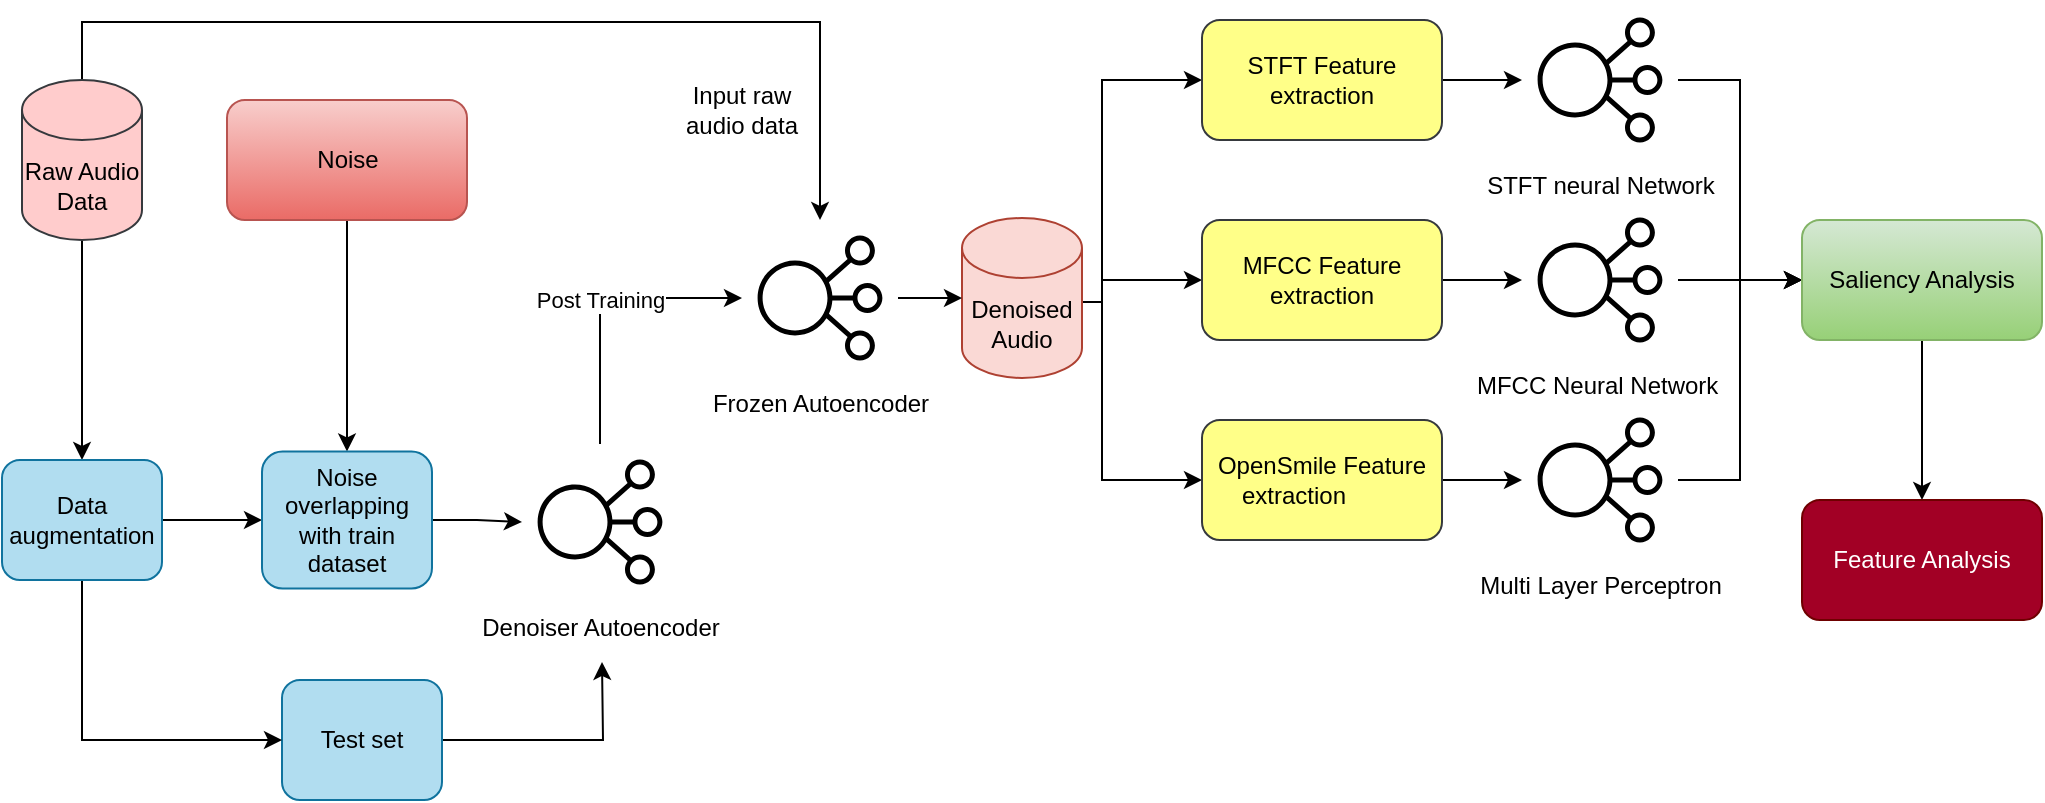 <mxfile version="21.5.2" type="device">
  <diagram name="Page-1" id="onQ6dksHgOtsEhzx2_aD">
    <mxGraphModel dx="1050" dy="491" grid="1" gridSize="10" guides="1" tooltips="1" connect="1" arrows="0" fold="1" page="1" pageScale="1" pageWidth="827" pageHeight="1169" math="0" shadow="0">
      <root>
        <mxCell id="0" />
        <mxCell id="1" parent="0" />
        <mxCell id="IbHBgF9U_nKuRBhnMwBe-21" style="edgeStyle=orthogonalEdgeStyle;rounded=0;orthogonalLoop=1;jettySize=auto;html=1;" edge="1" parent="1" source="IbHBgF9U_nKuRBhnMwBe-1">
          <mxGeometry relative="1" as="geometry">
            <mxPoint x="350" y="350" as="targetPoint" />
          </mxGeometry>
        </mxCell>
        <mxCell id="IbHBgF9U_nKuRBhnMwBe-1" value="Test set" style="rounded=1;whiteSpace=wrap;html=1;fillColor=#b1ddf0;strokeColor=#10739e;" vertex="1" parent="1">
          <mxGeometry x="190" y="359" width="80" height="60" as="geometry" />
        </mxCell>
        <mxCell id="IbHBgF9U_nKuRBhnMwBe-11" style="edgeStyle=orthogonalEdgeStyle;rounded=0;orthogonalLoop=1;jettySize=auto;html=1;exitX=1;exitY=0.5;exitDx=0;exitDy=0;" edge="1" parent="1" source="IbHBgF9U_nKuRBhnMwBe-49" target="IbHBgF9U_nKuRBhnMwBe-10">
          <mxGeometry relative="1" as="geometry">
            <mxPoint x="120" y="280" as="sourcePoint" />
          </mxGeometry>
        </mxCell>
        <mxCell id="IbHBgF9U_nKuRBhnMwBe-20" style="edgeStyle=orthogonalEdgeStyle;rounded=0;orthogonalLoop=1;jettySize=auto;html=1;entryX=0;entryY=0.5;entryDx=0;entryDy=0;exitX=0.5;exitY=1;exitDx=0;exitDy=0;" edge="1" parent="1" source="IbHBgF9U_nKuRBhnMwBe-49" target="IbHBgF9U_nKuRBhnMwBe-1">
          <mxGeometry relative="1" as="geometry">
            <mxPoint x="90" y="320" as="sourcePoint" />
            <Array as="points">
              <mxPoint x="90" y="305" />
              <mxPoint x="90" y="389" />
            </Array>
          </mxGeometry>
        </mxCell>
        <mxCell id="IbHBgF9U_nKuRBhnMwBe-5" value="Denoiser Autoencoder" style="sketch=0;points=[[0,0,0],[0.25,0,0],[0.5,0,0],[0.75,0,0],[1,0,0],[0,1,0],[0.25,1,0],[0.5,1,0],[0.75,1,0],[1,1,0],[0,0.25,0],[0,0.5,0],[0,0.75,0],[1,0.25,0],[1,0.5,0],[1,0.75,0]];outlineConnect=0;fontColor=#000000;gradientColor=none;gradientDirection=north;fillColor=none;strokeColor=#000000;dashed=0;verticalLabelPosition=bottom;verticalAlign=top;align=center;html=1;fontSize=12;fontStyle=0;aspect=fixed;shape=mxgraph.aws4.resourceIcon;resIcon=mxgraph.aws4.elastic_load_balancing;" vertex="1" parent="1">
          <mxGeometry x="310" y="241" width="78" height="78" as="geometry" />
        </mxCell>
        <mxCell id="IbHBgF9U_nKuRBhnMwBe-12" style="edgeStyle=orthogonalEdgeStyle;rounded=0;orthogonalLoop=1;jettySize=auto;html=1;entryX=0.5;entryY=0;entryDx=0;entryDy=0;" edge="1" parent="1" source="IbHBgF9U_nKuRBhnMwBe-8" target="IbHBgF9U_nKuRBhnMwBe-10">
          <mxGeometry relative="1" as="geometry" />
        </mxCell>
        <mxCell id="IbHBgF9U_nKuRBhnMwBe-8" value="Noise" style="rounded=1;whiteSpace=wrap;html=1;fillColor=#f8cecc;gradientColor=#ea6b66;strokeColor=#b85450;" vertex="1" parent="1">
          <mxGeometry x="162.5" y="69" width="120" height="60" as="geometry" />
        </mxCell>
        <mxCell id="IbHBgF9U_nKuRBhnMwBe-16" style="edgeStyle=orthogonalEdgeStyle;rounded=0;orthogonalLoop=1;jettySize=auto;html=1;entryX=0;entryY=0.5;entryDx=0;entryDy=0;entryPerimeter=0;" edge="1" parent="1" source="IbHBgF9U_nKuRBhnMwBe-10" target="IbHBgF9U_nKuRBhnMwBe-5">
          <mxGeometry relative="1" as="geometry" />
        </mxCell>
        <mxCell id="IbHBgF9U_nKuRBhnMwBe-10" value="Noise overlapping with train dataset" style="rounded=1;whiteSpace=wrap;html=1;fillColor=#b1ddf0;strokeColor=#10739e;" vertex="1" parent="1">
          <mxGeometry x="180" y="244.75" width="85" height="68.5" as="geometry" />
        </mxCell>
        <mxCell id="IbHBgF9U_nKuRBhnMwBe-31" style="edgeStyle=orthogonalEdgeStyle;rounded=0;orthogonalLoop=1;jettySize=auto;html=1;entryX=0;entryY=0.5;entryDx=0;entryDy=0;" edge="1" parent="1" source="IbHBgF9U_nKuRBhnMwBe-18" target="IbHBgF9U_nKuRBhnMwBe-26">
          <mxGeometry relative="1" as="geometry">
            <Array as="points">
              <mxPoint x="600" y="170" />
              <mxPoint x="600" y="159" />
            </Array>
          </mxGeometry>
        </mxCell>
        <mxCell id="IbHBgF9U_nKuRBhnMwBe-32" style="edgeStyle=orthogonalEdgeStyle;rounded=0;orthogonalLoop=1;jettySize=auto;html=1;entryX=0;entryY=0.5;entryDx=0;entryDy=0;" edge="1" parent="1" source="IbHBgF9U_nKuRBhnMwBe-18" target="IbHBgF9U_nKuRBhnMwBe-24">
          <mxGeometry relative="1" as="geometry">
            <Array as="points">
              <mxPoint x="600" y="170" />
              <mxPoint x="600" y="59" />
            </Array>
          </mxGeometry>
        </mxCell>
        <mxCell id="IbHBgF9U_nKuRBhnMwBe-33" style="edgeStyle=orthogonalEdgeStyle;rounded=0;orthogonalLoop=1;jettySize=auto;html=1;entryX=0;entryY=0.5;entryDx=0;entryDy=0;" edge="1" parent="1" source="IbHBgF9U_nKuRBhnMwBe-18" target="IbHBgF9U_nKuRBhnMwBe-28">
          <mxGeometry relative="1" as="geometry">
            <Array as="points">
              <mxPoint x="600" y="170" />
              <mxPoint x="600" y="259" />
            </Array>
          </mxGeometry>
        </mxCell>
        <mxCell id="IbHBgF9U_nKuRBhnMwBe-18" value="Denoised Audio" style="shape=cylinder3;whiteSpace=wrap;html=1;boundedLbl=1;backgroundOutline=1;size=15;fillColor=#fad9d5;strokeColor=#ae4132;" vertex="1" parent="1">
          <mxGeometry x="530" y="128" width="60" height="80" as="geometry" />
        </mxCell>
        <mxCell id="IbHBgF9U_nKuRBhnMwBe-42" style="edgeStyle=orthogonalEdgeStyle;rounded=0;orthogonalLoop=1;jettySize=auto;html=1;entryX=0;entryY=0.5;entryDx=0;entryDy=0;" edge="1" parent="1" source="IbHBgF9U_nKuRBhnMwBe-23" target="IbHBgF9U_nKuRBhnMwBe-40">
          <mxGeometry relative="1" as="geometry" />
        </mxCell>
        <mxCell id="IbHBgF9U_nKuRBhnMwBe-23" value="&lt;font&gt;STFT neural Network&lt;/font&gt;" style="sketch=0;points=[[0,0,0],[0.25,0,0],[0.5,0,0],[0.75,0,0],[1,0,0],[0,1,0],[0.25,1,0],[0.5,1,0],[0.75,1,0],[1,1,0],[0,0.25,0],[0,0.5,0],[0,0.75,0],[1,0.25,0],[1,0.5,0],[1,0.75,0]];outlineConnect=0;fontColor=#000000;gradientColor=none;gradientDirection=north;fillColor=none;strokeColor=#000000;dashed=0;verticalLabelPosition=bottom;verticalAlign=top;align=center;html=1;fontSize=12;fontStyle=0;aspect=fixed;shape=mxgraph.aws4.resourceIcon;resIcon=mxgraph.aws4.elastic_load_balancing;" vertex="1" parent="1">
          <mxGeometry x="810" y="20" width="78" height="78" as="geometry" />
        </mxCell>
        <mxCell id="IbHBgF9U_nKuRBhnMwBe-34" style="edgeStyle=orthogonalEdgeStyle;rounded=0;orthogonalLoop=1;jettySize=auto;html=1;" edge="1" parent="1" source="IbHBgF9U_nKuRBhnMwBe-24" target="IbHBgF9U_nKuRBhnMwBe-23">
          <mxGeometry relative="1" as="geometry" />
        </mxCell>
        <mxCell id="IbHBgF9U_nKuRBhnMwBe-24" value="STFT Feature extraction" style="rounded=1;whiteSpace=wrap;html=1;fillColor=#ffff88;strokeColor=#36393d;" vertex="1" parent="1">
          <mxGeometry x="650" y="29" width="120" height="60" as="geometry" />
        </mxCell>
        <mxCell id="IbHBgF9U_nKuRBhnMwBe-43" style="edgeStyle=orthogonalEdgeStyle;rounded=0;orthogonalLoop=1;jettySize=auto;html=1;entryX=0;entryY=0.5;entryDx=0;entryDy=0;" edge="1" parent="1" source="IbHBgF9U_nKuRBhnMwBe-25" target="IbHBgF9U_nKuRBhnMwBe-40">
          <mxGeometry relative="1" as="geometry" />
        </mxCell>
        <mxCell id="IbHBgF9U_nKuRBhnMwBe-25" value="&lt;font&gt;MFCC Neural Network&amp;nbsp;&lt;/font&gt;" style="sketch=0;points=[[0,0,0],[0.25,0,0],[0.5,0,0],[0.75,0,0],[1,0,0],[0,1,0],[0.25,1,0],[0.5,1,0],[0.75,1,0],[1,1,0],[0,0.25,0],[0,0.5,0],[0,0.75,0],[1,0.25,0],[1,0.5,0],[1,0.75,0]];outlineConnect=0;fontColor=#000000;gradientColor=none;gradientDirection=north;fillColor=none;strokeColor=#000000;dashed=0;verticalLabelPosition=bottom;verticalAlign=top;align=center;html=1;fontSize=12;fontStyle=0;aspect=fixed;shape=mxgraph.aws4.resourceIcon;resIcon=mxgraph.aws4.elastic_load_balancing;" vertex="1" parent="1">
          <mxGeometry x="810" y="120" width="78" height="78" as="geometry" />
        </mxCell>
        <mxCell id="IbHBgF9U_nKuRBhnMwBe-35" style="edgeStyle=orthogonalEdgeStyle;rounded=0;orthogonalLoop=1;jettySize=auto;html=1;entryX=0;entryY=0.5;entryDx=0;entryDy=0;entryPerimeter=0;" edge="1" parent="1" source="IbHBgF9U_nKuRBhnMwBe-26" target="IbHBgF9U_nKuRBhnMwBe-25">
          <mxGeometry relative="1" as="geometry" />
        </mxCell>
        <mxCell id="IbHBgF9U_nKuRBhnMwBe-26" value="MFCC Feature extraction" style="rounded=1;whiteSpace=wrap;html=1;fillColor=#ffff88;strokeColor=#36393d;" vertex="1" parent="1">
          <mxGeometry x="650" y="129" width="120" height="60" as="geometry" />
        </mxCell>
        <mxCell id="IbHBgF9U_nKuRBhnMwBe-44" style="edgeStyle=orthogonalEdgeStyle;rounded=0;orthogonalLoop=1;jettySize=auto;html=1;entryX=0;entryY=0.5;entryDx=0;entryDy=0;" edge="1" parent="1" source="IbHBgF9U_nKuRBhnMwBe-27" target="IbHBgF9U_nKuRBhnMwBe-40">
          <mxGeometry relative="1" as="geometry" />
        </mxCell>
        <mxCell id="IbHBgF9U_nKuRBhnMwBe-27" value="&lt;font&gt;Multi Layer Perceptron&lt;/font&gt;" style="sketch=0;points=[[0,0,0],[0.25,0,0],[0.5,0,0],[0.75,0,0],[1,0,0],[0,1,0],[0.25,1,0],[0.5,1,0],[0.75,1,0],[1,1,0],[0,0.25,0],[0,0.5,0],[0,0.75,0],[1,0.25,0],[1,0.5,0],[1,0.75,0]];outlineConnect=0;fontColor=#000000;gradientColor=none;gradientDirection=north;fillColor=none;strokeColor=#000000;dashed=0;verticalLabelPosition=bottom;verticalAlign=top;align=center;html=1;fontSize=12;fontStyle=0;aspect=fixed;shape=mxgraph.aws4.resourceIcon;resIcon=mxgraph.aws4.elastic_load_balancing;" vertex="1" parent="1">
          <mxGeometry x="810" y="220" width="78" height="78" as="geometry" />
        </mxCell>
        <mxCell id="IbHBgF9U_nKuRBhnMwBe-36" style="edgeStyle=orthogonalEdgeStyle;rounded=0;orthogonalLoop=1;jettySize=auto;html=1;entryX=0;entryY=0.5;entryDx=0;entryDy=0;entryPerimeter=0;" edge="1" parent="1" source="IbHBgF9U_nKuRBhnMwBe-28" target="IbHBgF9U_nKuRBhnMwBe-27">
          <mxGeometry relative="1" as="geometry" />
        </mxCell>
        <mxCell id="IbHBgF9U_nKuRBhnMwBe-28" value="OpenSmile Feature extraction&lt;span style=&quot;white-space: pre;&quot;&gt;&#x9;&lt;/span&gt;" style="rounded=1;whiteSpace=wrap;html=1;fillColor=#ffff88;strokeColor=#36393d;" vertex="1" parent="1">
          <mxGeometry x="650" y="229" width="120" height="60" as="geometry" />
        </mxCell>
        <mxCell id="IbHBgF9U_nKuRBhnMwBe-47" value="" style="edgeStyle=orthogonalEdgeStyle;rounded=0;orthogonalLoop=1;jettySize=auto;html=1;" edge="1" parent="1" source="IbHBgF9U_nKuRBhnMwBe-40" target="IbHBgF9U_nKuRBhnMwBe-46">
          <mxGeometry relative="1" as="geometry" />
        </mxCell>
        <mxCell id="IbHBgF9U_nKuRBhnMwBe-40" value="Saliency Analysis" style="rounded=1;whiteSpace=wrap;html=1;fillColor=#d5e8d4;gradientColor=#97d077;strokeColor=#82b366;" vertex="1" parent="1">
          <mxGeometry x="950" y="129" width="120" height="60" as="geometry" />
        </mxCell>
        <mxCell id="IbHBgF9U_nKuRBhnMwBe-46" value="Feature Analysis" style="rounded=1;whiteSpace=wrap;html=1;fillColor=#a20025;strokeColor=#6F0000;fontColor=#ffffff;" vertex="1" parent="1">
          <mxGeometry x="950" y="269" width="120" height="60" as="geometry" />
        </mxCell>
        <mxCell id="IbHBgF9U_nKuRBhnMwBe-50" style="edgeStyle=orthogonalEdgeStyle;rounded=0;orthogonalLoop=1;jettySize=auto;html=1;entryX=0.5;entryY=0;entryDx=0;entryDy=0;" edge="1" parent="1" source="IbHBgF9U_nKuRBhnMwBe-48" target="IbHBgF9U_nKuRBhnMwBe-49">
          <mxGeometry relative="1" as="geometry" />
        </mxCell>
        <mxCell id="IbHBgF9U_nKuRBhnMwBe-56" style="edgeStyle=orthogonalEdgeStyle;rounded=0;orthogonalLoop=1;jettySize=auto;html=1;entryX=0.5;entryY=0;entryDx=0;entryDy=0;entryPerimeter=0;" edge="1" parent="1" source="IbHBgF9U_nKuRBhnMwBe-48" target="IbHBgF9U_nKuRBhnMwBe-54">
          <mxGeometry relative="1" as="geometry">
            <Array as="points">
              <mxPoint x="90" y="30" />
              <mxPoint x="459" y="30" />
            </Array>
          </mxGeometry>
        </mxCell>
        <mxCell id="IbHBgF9U_nKuRBhnMwBe-48" value="Raw Audio Data" style="shape=cylinder3;whiteSpace=wrap;html=1;boundedLbl=1;backgroundOutline=1;size=15;fillColor=#ffcccc;strokeColor=#36393d;" vertex="1" parent="1">
          <mxGeometry x="60" y="59" width="60" height="80" as="geometry" />
        </mxCell>
        <mxCell id="IbHBgF9U_nKuRBhnMwBe-49" value="Data augmentation" style="rounded=1;whiteSpace=wrap;html=1;fillColor=#b1ddf0;strokeColor=#10739e;" vertex="1" parent="1">
          <mxGeometry x="50" y="249" width="80" height="60" as="geometry" />
        </mxCell>
        <mxCell id="IbHBgF9U_nKuRBhnMwBe-65" style="edgeStyle=orthogonalEdgeStyle;rounded=0;orthogonalLoop=1;jettySize=auto;html=1;entryX=0;entryY=0.5;entryDx=0;entryDy=0;entryPerimeter=0;" edge="1" parent="1" source="IbHBgF9U_nKuRBhnMwBe-54" target="IbHBgF9U_nKuRBhnMwBe-18">
          <mxGeometry relative="1" as="geometry" />
        </mxCell>
        <mxCell id="IbHBgF9U_nKuRBhnMwBe-54" value="Frozen Autoencoder" style="sketch=0;points=[[0,0,0],[0.25,0,0],[0.5,0,0],[0.75,0,0],[1,0,0],[0,1,0],[0.25,1,0],[0.5,1,0],[0.75,1,0],[1,1,0],[0,0.25,0],[0,0.5,0],[0,0.75,0],[1,0.25,0],[1,0.5,0],[1,0.75,0]];outlineConnect=0;fontColor=#000000;gradientColor=none;gradientDirection=north;fillColor=none;strokeColor=#000000;dashed=0;verticalLabelPosition=bottom;verticalAlign=top;align=center;html=1;fontSize=12;fontStyle=0;aspect=fixed;shape=mxgraph.aws4.resourceIcon;resIcon=mxgraph.aws4.elastic_load_balancing;" vertex="1" parent="1">
          <mxGeometry x="420" y="129" width="78" height="78" as="geometry" />
        </mxCell>
        <mxCell id="IbHBgF9U_nKuRBhnMwBe-58" value="" style="endArrow=classic;rounded=0;exitX=0.5;exitY=0;exitDx=0;exitDy=0;exitPerimeter=0;entryX=0;entryY=0.5;entryDx=0;entryDy=0;entryPerimeter=0;html=1;" edge="1" parent="1" source="IbHBgF9U_nKuRBhnMwBe-5" target="IbHBgF9U_nKuRBhnMwBe-54">
          <mxGeometry relative="1" as="geometry">
            <mxPoint x="460" y="260" as="sourcePoint" />
            <mxPoint x="560" y="260" as="targetPoint" />
            <Array as="points">
              <mxPoint x="349" y="168" />
            </Array>
          </mxGeometry>
        </mxCell>
        <mxCell id="IbHBgF9U_nKuRBhnMwBe-59" value="Post Training" style="edgeLabel;resizable=0;html=1;align=center;verticalAlign=middle;" connectable="0" vertex="1" parent="IbHBgF9U_nKuRBhnMwBe-58">
          <mxGeometry relative="1" as="geometry" />
        </mxCell>
        <mxCell id="IbHBgF9U_nKuRBhnMwBe-60" value="Input raw audio data" style="text;html=1;strokeColor=none;fillColor=none;align=center;verticalAlign=middle;whiteSpace=wrap;rounded=0;" vertex="1" parent="1">
          <mxGeometry x="390" y="59" width="60" height="30" as="geometry" />
        </mxCell>
      </root>
    </mxGraphModel>
  </diagram>
</mxfile>
